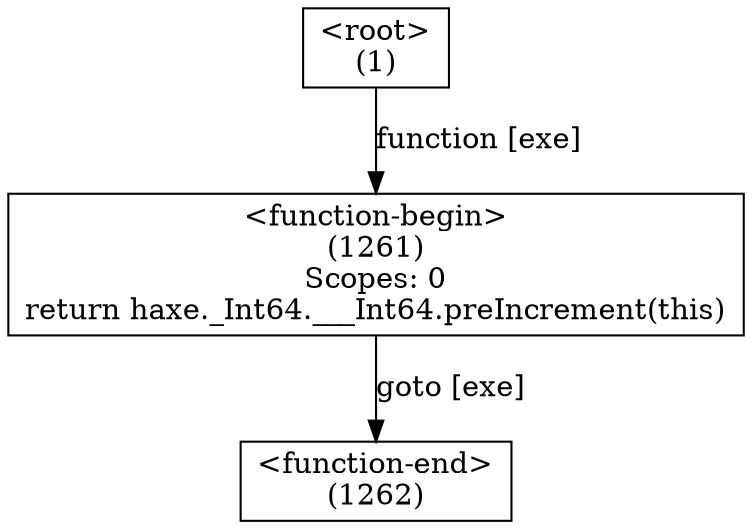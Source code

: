 digraph graphname {
n1262 [shape=box,label="<function-end>
(1262)"];
n1261 [shape=box,label="<function-begin>
(1261)\nScopes: 0\nreturn haxe._Int64.___Int64.preIncrement(this)"];
n1 [shape=box,label="<root>
(1)"];
n1 -> n1261[label="function [exe]"];
n1261 -> n1262[label="goto [exe]"];
}
